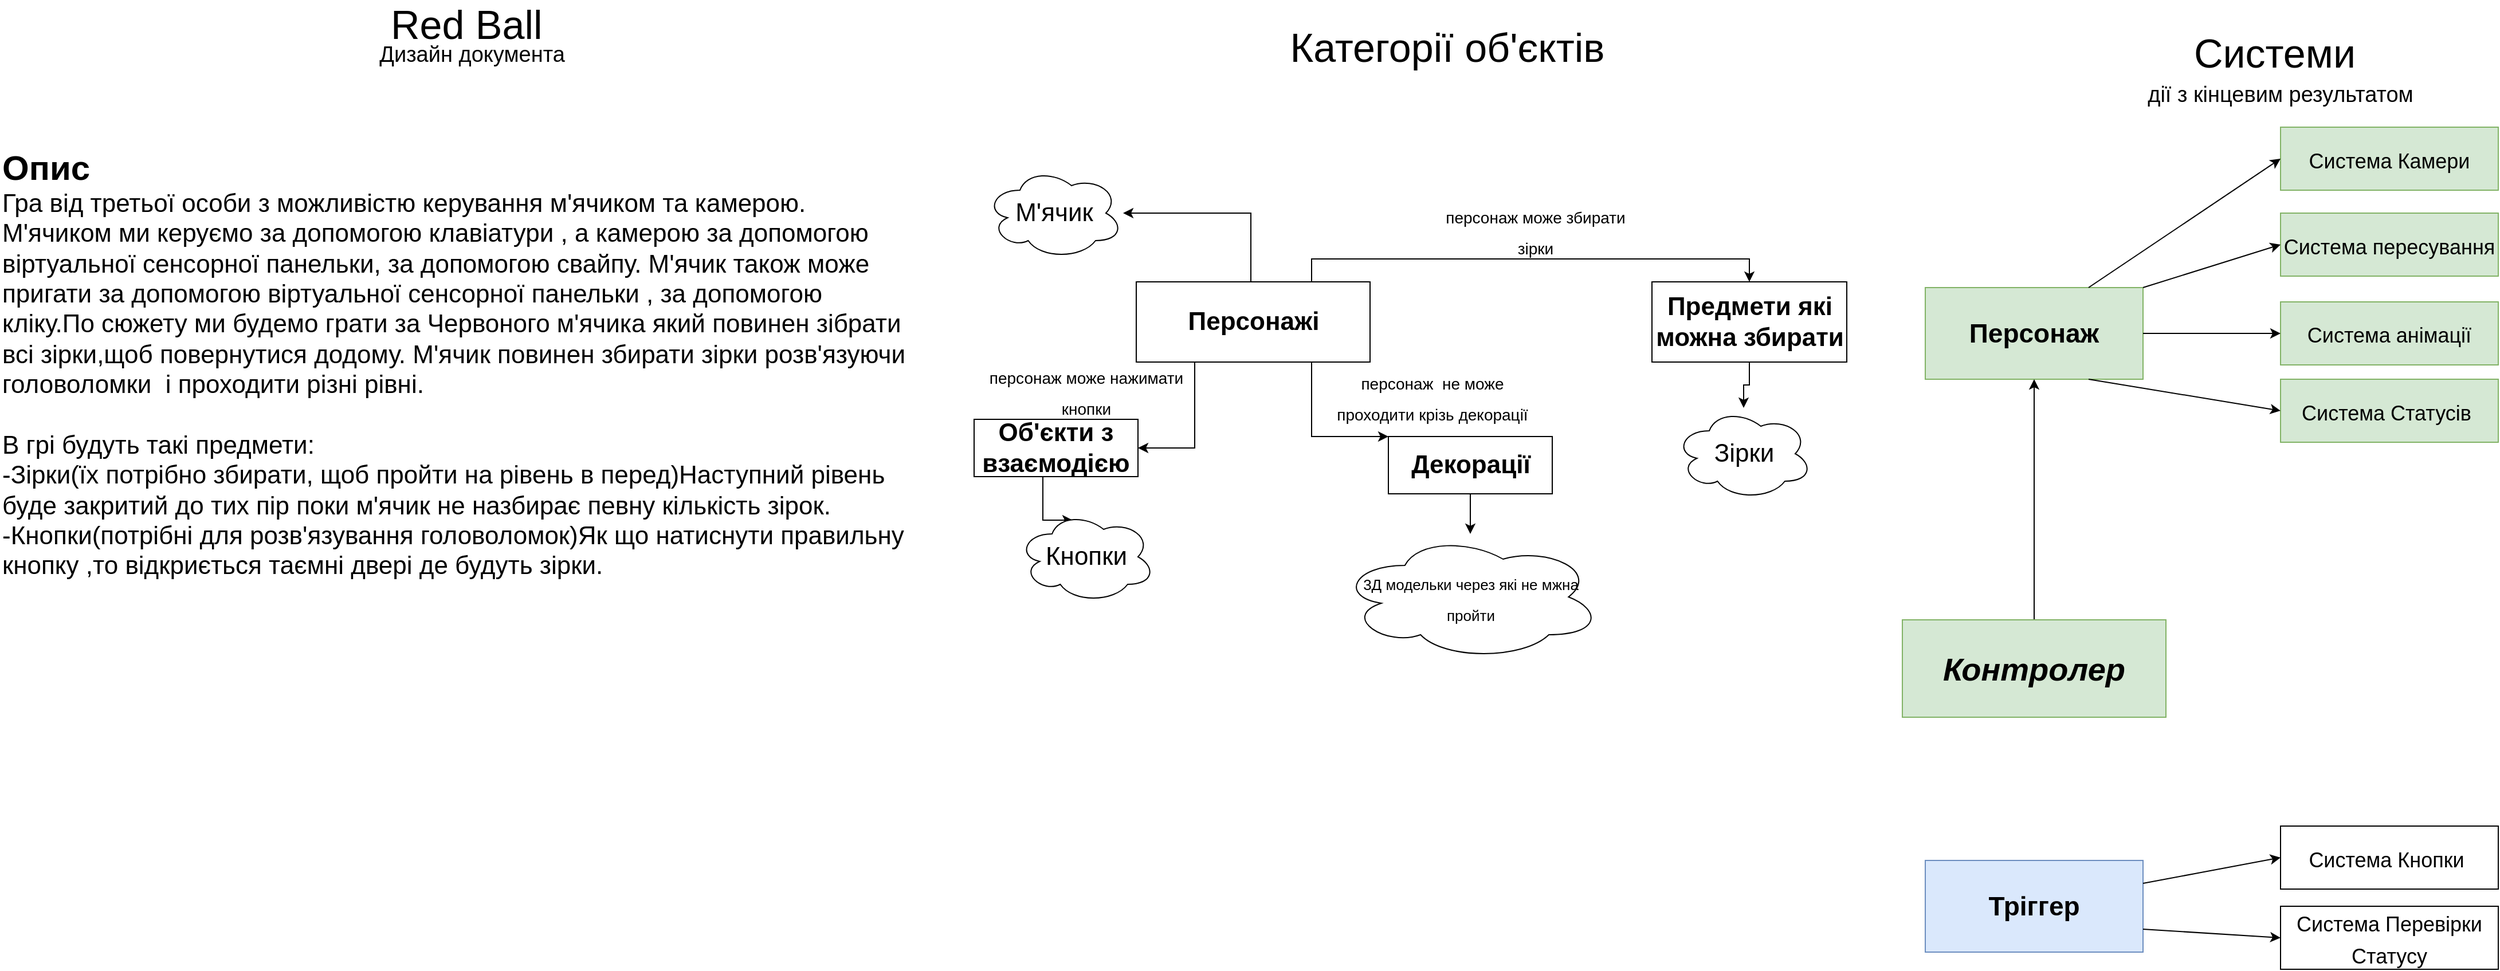 <mxfile version="20.5.2" type="device" pages="2"><diagram id="C02P19erSO1gnlR029BC" name="Основна концепція"><mxGraphModel dx="3460" dy="1930" grid="1" gridSize="10" guides="1" tooltips="1" connect="1" arrows="1" fold="1" page="1" pageScale="1" pageWidth="827" pageHeight="1169" math="0" shadow="0"><root><mxCell id="0"/><mxCell id="1" parent="0"/><mxCell id="EYmkROTfQuJ2CfwA3RSr-2" value="&lt;font style=&quot;font-size: 35px;&quot;&gt;Red Ball&amp;nbsp;&lt;/font&gt;" style="text;html=1;strokeColor=none;fillColor=none;align=center;verticalAlign=middle;whiteSpace=wrap;rounded=0;fontSize=24;" parent="1" vertex="1"><mxGeometry x="267" y="10" width="310" height="40" as="geometry"/></mxCell><mxCell id="EYmkROTfQuJ2CfwA3RSr-3" value="&lt;font style=&quot;font-size: 19px;&quot;&gt;Дизайн документа&lt;/font&gt;" style="text;html=1;strokeColor=none;fillColor=none;align=center;verticalAlign=middle;whiteSpace=wrap;rounded=0;fontSize=24;" parent="1" vertex="1"><mxGeometry x="292" y="40" width="260" height="30" as="geometry"/></mxCell><mxCell id="EYmkROTfQuJ2CfwA3RSr-4" value="&lt;div style=&quot;&quot;&gt;&lt;span style=&quot;background-color: initial;&quot;&gt;&lt;font size=&quot;1&quot; style=&quot;&quot;&gt;&lt;b style=&quot;font-size: 30px;&quot;&gt;Опис&lt;/b&gt;&lt;/font&gt;&lt;/span&gt;&lt;/div&gt;&lt;div style=&quot;font-size: 22px;&quot;&gt;&lt;font style=&quot;font-size: 22px;&quot;&gt;Гра від третьої особи з можливістю керування м'ячиком та камерою. М'ячиком ми керуємо за допомогою клавіатури , а камерою за допомогою віртуальної сенсорної панельки, за допомогою свайпу. М'ячик також може пригати за допомогою віртуальної сенсорної панельки , за допомогою кліку.По сюжету ми будемо грати за Червоного м'ячика який повинен зібрати всі зірки,щоб повернутися додому. М'ячик повинен збирати зірки розв'язуючи головоломки&amp;nbsp; і проходити різні рівні.&lt;/font&gt;&lt;/div&gt;&lt;div style=&quot;font-size: 22px;&quot;&gt;&lt;font style=&quot;font-size: 22px;&quot;&gt;&lt;br&gt;&lt;/font&gt;&lt;/div&gt;&lt;div style=&quot;font-size: 22px;&quot;&gt;&lt;font style=&quot;font-size: 22px;&quot;&gt;В грі будуть такі предмети:&lt;/font&gt;&lt;/div&gt;&lt;div style=&quot;font-size: 22px;&quot;&gt;&lt;font style=&quot;font-size: 22px;&quot;&gt;-Зірки(їх потрібно збирати, щоб пройти на рівень в перед)Наступний рівень буде закритий до тих пір поки м'ячик не назбирає певну кількість зірок.&lt;/font&gt;&lt;/div&gt;&lt;div style=&quot;font-size: 22px;&quot;&gt;&lt;font style=&quot;font-size: 22px;&quot;&gt;-Кнопки(потрібні для розв'язування головоломок)Як що натиснути правильну кнопку ,то відкриється таємні двері де будуть зірки.&lt;/font&gt;&lt;/div&gt;&lt;div style=&quot;font-size: 22px;&quot;&gt;&lt;span style=&quot;background-color: initial;&quot;&gt;&lt;font style=&quot;font-size: 22px;&quot;&gt;&lt;br&gt;&lt;/font&gt;&lt;/span&gt;&lt;/div&gt;" style="text;html=1;strokeColor=none;fillColor=none;align=left;verticalAlign=middle;whiteSpace=wrap;rounded=0;fontSize=16;" parent="1" vertex="1"><mxGeometry x="10" y="90" width="790" height="500" as="geometry"/></mxCell><mxCell id="N1cm_27mgXKcDEmt4ZFG-9" value="&lt;span style=&quot;font-size: 35px;&quot;&gt;Категорії об'єктів&lt;/span&gt;" style="text;html=1;strokeColor=none;fillColor=none;align=center;verticalAlign=middle;whiteSpace=wrap;rounded=0;fontSize=24;" parent="1" vertex="1"><mxGeometry x="1118" y="30" width="310" height="40" as="geometry"/></mxCell><mxCell id="N1cm_27mgXKcDEmt4ZFG-14" style="edgeStyle=orthogonalEdgeStyle;rounded=0;orthogonalLoop=1;jettySize=auto;html=1;exitX=0.25;exitY=1;exitDx=0;exitDy=0;entryX=1;entryY=0.5;entryDx=0;entryDy=0;fontSize=22;" parent="1" source="N1cm_27mgXKcDEmt4ZFG-10" target="N1cm_27mgXKcDEmt4ZFG-12" edge="1"><mxGeometry relative="1" as="geometry"><Array as="points"><mxPoint x="1052" y="400"/></Array><mxPoint x="1001.5" y="400" as="targetPoint"/></mxGeometry></mxCell><mxCell id="N1cm_27mgXKcDEmt4ZFG-15" style="edgeStyle=orthogonalEdgeStyle;rounded=0;orthogonalLoop=1;jettySize=auto;html=1;exitX=0.75;exitY=1;exitDx=0;exitDy=0;entryX=0;entryY=0;entryDx=0;entryDy=0;fontSize=22;" parent="1" source="N1cm_27mgXKcDEmt4ZFG-10" target="N1cm_27mgXKcDEmt4ZFG-13" edge="1"><mxGeometry relative="1" as="geometry"><Array as="points"><mxPoint x="1154.5" y="390"/><mxPoint x="1211.5" y="390"/></Array></mxGeometry></mxCell><mxCell id="GopTMApcHXeUh-DxVYqP-14" value="" style="edgeStyle=orthogonalEdgeStyle;rounded=0;orthogonalLoop=1;jettySize=auto;html=1;" edge="1" parent="1" source="N1cm_27mgXKcDEmt4ZFG-10" target="GopTMApcHXeUh-DxVYqP-13"><mxGeometry relative="1" as="geometry"><Array as="points"><mxPoint x="1101.5" y="195"/></Array></mxGeometry></mxCell><mxCell id="GopTMApcHXeUh-DxVYqP-17" style="edgeStyle=orthogonalEdgeStyle;rounded=0;orthogonalLoop=1;jettySize=auto;html=1;exitX=0.75;exitY=0;exitDx=0;exitDy=0;entryX=0.5;entryY=0;entryDx=0;entryDy=0;fontSize=13;" edge="1" parent="1" source="N1cm_27mgXKcDEmt4ZFG-10" target="N1cm_27mgXKcDEmt4ZFG-11"><mxGeometry relative="1" as="geometry"/></mxCell><mxCell id="N1cm_27mgXKcDEmt4ZFG-10" value="&lt;b&gt;Персонажі&lt;/b&gt;" style="rounded=0;whiteSpace=wrap;html=1;fontSize=22;" parent="1" vertex="1"><mxGeometry x="1001.5" y="255" width="204" height="70" as="geometry"/></mxCell><mxCell id="GopTMApcHXeUh-DxVYqP-5" style="edgeStyle=orthogonalEdgeStyle;rounded=0;orthogonalLoop=1;jettySize=auto;html=1;exitX=0.5;exitY=1;exitDx=0;exitDy=0;" edge="1" parent="1" source="N1cm_27mgXKcDEmt4ZFG-11" target="GopTMApcHXeUh-DxVYqP-4"><mxGeometry relative="1" as="geometry"/></mxCell><mxCell id="N1cm_27mgXKcDEmt4ZFG-11" value="&lt;b&gt;Предмети які можна збирати&lt;/b&gt;" style="rounded=0;whiteSpace=wrap;html=1;fontSize=22;" parent="1" vertex="1"><mxGeometry x="1451.5" y="255" width="170" height="70" as="geometry"/></mxCell><mxCell id="GopTMApcHXeUh-DxVYqP-9" style="edgeStyle=orthogonalEdgeStyle;rounded=0;orthogonalLoop=1;jettySize=auto;html=1;entryX=0.4;entryY=0.1;entryDx=0;entryDy=0;entryPerimeter=0;exitX=0.25;exitY=1;exitDx=0;exitDy=0;" edge="1" parent="1" source="N1cm_27mgXKcDEmt4ZFG-12" target="GopTMApcHXeUh-DxVYqP-8"><mxGeometry relative="1" as="geometry"><mxPoint x="929.955" y="425" as="sourcePoint"/><Array as="points"><mxPoint x="920" y="425"/><mxPoint x="920" y="463"/></Array></mxGeometry></mxCell><mxCell id="N1cm_27mgXKcDEmt4ZFG-12" value="&lt;b&gt;Об'єкти з взаємодією&lt;/b&gt;" style="rounded=0;whiteSpace=wrap;html=1;fontSize=22;" parent="1" vertex="1"><mxGeometry x="860" y="375" width="143" height="50" as="geometry"/></mxCell><mxCell id="GopTMApcHXeUh-DxVYqP-16" value="" style="edgeStyle=orthogonalEdgeStyle;rounded=0;orthogonalLoop=1;jettySize=auto;html=1;" edge="1" parent="1" source="N1cm_27mgXKcDEmt4ZFG-13" target="GopTMApcHXeUh-DxVYqP-15"><mxGeometry relative="1" as="geometry"/></mxCell><mxCell id="N1cm_27mgXKcDEmt4ZFG-13" value="&lt;b&gt;Декорації&lt;/b&gt;" style="rounded=0;whiteSpace=wrap;html=1;fontSize=22;" parent="1" vertex="1"><mxGeometry x="1221.5" y="390" width="143" height="50" as="geometry"/></mxCell><mxCell id="N1cm_27mgXKcDEmt4ZFG-16" value="&lt;font style=&quot;font-size: 14px;&quot;&gt;персонаж може збирати зірки&lt;/font&gt;" style="text;html=1;strokeColor=none;fillColor=none;align=center;verticalAlign=middle;whiteSpace=wrap;rounded=0;fontSize=22;" parent="1" vertex="1"><mxGeometry x="1261.5" y="195" width="176" height="30" as="geometry"/></mxCell><mxCell id="GopTMApcHXeUh-DxVYqP-1" value="&lt;font style=&quot;font-size: 14px;&quot;&gt;персонаж&amp;nbsp; не може проходити крізь декорації&lt;/font&gt;" style="text;html=1;strokeColor=none;fillColor=none;align=center;verticalAlign=middle;whiteSpace=wrap;rounded=0;fontSize=22;" vertex="1" parent="1"><mxGeometry x="1171.5" y="335" width="176" height="40" as="geometry"/></mxCell><mxCell id="GopTMApcHXeUh-DxVYqP-4" value="Зірки" style="ellipse;shape=cloud;whiteSpace=wrap;html=1;fontSize=22;rounded=0;" vertex="1" parent="1"><mxGeometry x="1471.5" y="365" width="120" height="80" as="geometry"/></mxCell><mxCell id="GopTMApcHXeUh-DxVYqP-8" value="Кнопки" style="ellipse;shape=cloud;whiteSpace=wrap;html=1;fontSize=22;rounded=0;" vertex="1" parent="1"><mxGeometry x="898" y="455" width="120" height="80" as="geometry"/></mxCell><mxCell id="GopTMApcHXeUh-DxVYqP-13" value="М'ячик" style="ellipse;shape=cloud;whiteSpace=wrap;html=1;fontSize=22;rounded=0;" vertex="1" parent="1"><mxGeometry x="870" y="155" width="120" height="80" as="geometry"/></mxCell><mxCell id="GopTMApcHXeUh-DxVYqP-15" value="&lt;font style=&quot;font-size: 13px;&quot;&gt;3Д модельки через які не мжна пройти&lt;/font&gt;" style="ellipse;shape=cloud;whiteSpace=wrap;html=1;fontSize=22;rounded=0;" vertex="1" parent="1"><mxGeometry x="1178.75" y="475" width="228.5" height="110" as="geometry"/></mxCell><mxCell id="GopTMApcHXeUh-DxVYqP-18" value="&lt;font style=&quot;font-size: 14px;&quot;&gt;персонаж може нажимати кнопки&lt;/font&gt;" style="text;html=1;strokeColor=none;fillColor=none;align=center;verticalAlign=middle;whiteSpace=wrap;rounded=0;fontSize=22;" vertex="1" parent="1"><mxGeometry x="870" y="335" width="176" height="30" as="geometry"/></mxCell><mxCell id="GopTMApcHXeUh-DxVYqP-19" value="&lt;span style=&quot;font-size: 35px;&quot;&gt;Системи&lt;/span&gt;" style="text;html=1;strokeColor=none;fillColor=none;align=center;verticalAlign=middle;whiteSpace=wrap;rounded=0;fontSize=24;" vertex="1" parent="1"><mxGeometry x="1840" y="35" width="310" height="40" as="geometry"/></mxCell><mxCell id="GopTMApcHXeUh-DxVYqP-22" value="&lt;span style=&quot;font-size: 19px;&quot;&gt;дії з кінцевим результатом&lt;br&gt;&lt;/span&gt;" style="text;html=1;strokeColor=none;fillColor=none;align=center;verticalAlign=middle;whiteSpace=wrap;rounded=0;fontSize=24;" vertex="1" parent="1"><mxGeometry x="1870" y="75" width="260" height="30" as="geometry"/></mxCell><mxCell id="GopTMApcHXeUh-DxVYqP-24" value="&lt;font style=&quot;font-size: 23px;&quot;&gt;&lt;b&gt;Персонаж&lt;/b&gt;&lt;/font&gt;" style="rounded=0;whiteSpace=wrap;html=1;fontSize=13;fillColor=#d5e8d4;strokeColor=#82b366;" vertex="1" parent="1"><mxGeometry x="1690" y="260" width="190" height="80" as="geometry"/></mxCell><mxCell id="GopTMApcHXeUh-DxVYqP-25" value="&lt;font style=&quot;font-size: 18px;&quot;&gt;Система пересування&lt;/font&gt;" style="rounded=0;whiteSpace=wrap;html=1;fontSize=23;fillColor=#d5e8d4;strokeColor=#82b366;" vertex="1" parent="1"><mxGeometry x="2000" y="195" width="190" height="55" as="geometry"/></mxCell><mxCell id="GopTMApcHXeUh-DxVYqP-27" value="&lt;font style=&quot;font-size: 18px;&quot;&gt;Система анімації&lt;/font&gt;" style="rounded=0;whiteSpace=wrap;html=1;fontSize=23;fillColor=#d5e8d4;strokeColor=#82b366;" vertex="1" parent="1"><mxGeometry x="2000" y="272.5" width="190" height="55" as="geometry"/></mxCell><mxCell id="GopTMApcHXeUh-DxVYqP-29" value="" style="endArrow=classic;html=1;rounded=0;fontSize=18;exitX=1;exitY=0;exitDx=0;exitDy=0;entryX=0;entryY=0.5;entryDx=0;entryDy=0;" edge="1" parent="1" source="GopTMApcHXeUh-DxVYqP-24" target="GopTMApcHXeUh-DxVYqP-25"><mxGeometry width="50" height="50" relative="1" as="geometry"><mxPoint x="1870" y="250" as="sourcePoint"/><mxPoint x="1920" y="200" as="targetPoint"/></mxGeometry></mxCell><mxCell id="GopTMApcHXeUh-DxVYqP-30" value="" style="endArrow=classic;html=1;rounded=0;fontSize=18;exitX=1;exitY=0.5;exitDx=0;exitDy=0;entryX=0;entryY=0.5;entryDx=0;entryDy=0;" edge="1" parent="1" source="GopTMApcHXeUh-DxVYqP-24" target="GopTMApcHXeUh-DxVYqP-27"><mxGeometry width="50" height="50" relative="1" as="geometry"><mxPoint x="1930" y="450" as="sourcePoint"/><mxPoint x="1980" y="400" as="targetPoint"/></mxGeometry></mxCell><mxCell id="GopTMApcHXeUh-DxVYqP-33" style="edgeStyle=orthogonalEdgeStyle;rounded=0;orthogonalLoop=1;jettySize=auto;html=1;entryX=0.5;entryY=1;entryDx=0;entryDy=0;fontSize=28;" edge="1" parent="1" source="GopTMApcHXeUh-DxVYqP-32" target="GopTMApcHXeUh-DxVYqP-24"><mxGeometry relative="1" as="geometry"/></mxCell><mxCell id="GopTMApcHXeUh-DxVYqP-32" value="&lt;font style=&quot;font-size: 28px;&quot;&gt;&lt;b&gt;&lt;i&gt;Контролер&lt;/i&gt;&lt;/b&gt;&lt;/font&gt;" style="rounded=0;whiteSpace=wrap;html=1;fontSize=18;fillColor=#d5e8d4;strokeColor=#82b366;" vertex="1" parent="1"><mxGeometry x="1670" y="550" width="230" height="85" as="geometry"/></mxCell><mxCell id="GopTMApcHXeUh-DxVYqP-34" value="&lt;span style=&quot;font-size: 23px;&quot;&gt;&lt;b&gt;Тріггер&lt;/b&gt;&lt;/span&gt;" style="rounded=0;whiteSpace=wrap;html=1;fontSize=13;fillColor=#dae8fc;strokeColor=#6c8ebf;" vertex="1" parent="1"><mxGeometry x="1690" y="760" width="190" height="80" as="geometry"/></mxCell><mxCell id="GopTMApcHXeUh-DxVYqP-36" value="&lt;font style=&quot;font-size: 18px;&quot;&gt;Система Кнопки&amp;nbsp;&lt;/font&gt;" style="rounded=0;whiteSpace=wrap;html=1;fontSize=23;" vertex="1" parent="1"><mxGeometry x="2000" y="730" width="190" height="55" as="geometry"/></mxCell><mxCell id="GopTMApcHXeUh-DxVYqP-37" value="&lt;font style=&quot;font-size: 18px;&quot;&gt;Система Перевірки Статусу&lt;/font&gt;" style="rounded=0;whiteSpace=wrap;html=1;fontSize=23;" vertex="1" parent="1"><mxGeometry x="2000" y="800" width="190" height="55" as="geometry"/></mxCell><mxCell id="GopTMApcHXeUh-DxVYqP-38" value="" style="endArrow=classic;html=1;rounded=0;fontSize=28;exitX=1;exitY=0.25;exitDx=0;exitDy=0;entryX=0;entryY=0.5;entryDx=0;entryDy=0;" edge="1" parent="1" source="GopTMApcHXeUh-DxVYqP-34" target="GopTMApcHXeUh-DxVYqP-36"><mxGeometry width="50" height="50" relative="1" as="geometry"><mxPoint x="1880" y="800" as="sourcePoint"/><mxPoint x="1930" y="750" as="targetPoint"/></mxGeometry></mxCell><mxCell id="GopTMApcHXeUh-DxVYqP-39" value="" style="endArrow=classic;html=1;rounded=0;fontSize=28;exitX=1;exitY=0.75;exitDx=0;exitDy=0;entryX=0;entryY=0.5;entryDx=0;entryDy=0;" edge="1" parent="1" source="GopTMApcHXeUh-DxVYqP-34" target="GopTMApcHXeUh-DxVYqP-37"><mxGeometry width="50" height="50" relative="1" as="geometry"><mxPoint x="1920" y="850" as="sourcePoint"/><mxPoint x="1970" y="800" as="targetPoint"/></mxGeometry></mxCell><mxCell id="z3_JMsI8yOMLhAFZiFIl-1" value="&lt;font style=&quot;font-size: 18px;&quot;&gt;Система Статусів&amp;nbsp;&lt;/font&gt;" style="rounded=0;whiteSpace=wrap;html=1;fontSize=23;fillColor=#d5e8d4;strokeColor=#82b366;" vertex="1" parent="1"><mxGeometry x="2000" y="340" width="190" height="55" as="geometry"/></mxCell><mxCell id="z3_JMsI8yOMLhAFZiFIl-2" value="" style="endArrow=classic;html=1;rounded=0;fontSize=36;exitX=0.75;exitY=1;exitDx=0;exitDy=0;entryX=0;entryY=0.5;entryDx=0;entryDy=0;" edge="1" parent="1" source="GopTMApcHXeUh-DxVYqP-24" target="z3_JMsI8yOMLhAFZiFIl-1"><mxGeometry width="50" height="50" relative="1" as="geometry"><mxPoint x="2020" y="570" as="sourcePoint"/><mxPoint x="2070" y="520" as="targetPoint"/></mxGeometry></mxCell><mxCell id="_zO0uIEebdOycJe38urk-1" value="&lt;font style=&quot;font-size: 18px;&quot;&gt;Система Камери&lt;/font&gt;" style="rounded=0;whiteSpace=wrap;html=1;fontSize=23;fillColor=#d5e8d4;strokeColor=#82b366;" vertex="1" parent="1"><mxGeometry x="2000" y="120" width="190" height="55" as="geometry"/></mxCell><mxCell id="_zO0uIEebdOycJe38urk-4" value="" style="endArrow=classic;html=1;rounded=0;fontSize=15;exitX=0.75;exitY=0;exitDx=0;exitDy=0;entryX=0;entryY=0.5;entryDx=0;entryDy=0;" edge="1" parent="1" source="GopTMApcHXeUh-DxVYqP-24" target="_zO0uIEebdOycJe38urk-1"><mxGeometry width="50" height="50" relative="1" as="geometry"><mxPoint x="1850" y="230" as="sourcePoint"/><mxPoint x="1900" y="180" as="targetPoint"/></mxGeometry></mxCell></root></mxGraphModel></diagram><diagram id="kgbcW9HDI_adaaea_-uB" name="Опис систем"><mxGraphModel dx="3793" dy="1654" grid="1" gridSize="10" guides="1" tooltips="1" connect="1" arrows="1" fold="1" page="1" pageScale="1" pageWidth="827" pageHeight="1169" math="0" shadow="0"><root><mxCell id="0"/><mxCell id="1" parent="0"/><mxCell id="BWcj1E5G4le2rQUi3OQ1-1" value="&lt;span style=&quot;font-size: 36px;&quot;&gt;Персонаж&lt;/span&gt;" style="text;html=1;strokeColor=none;fillColor=none;align=center;verticalAlign=middle;whiteSpace=wrap;rounded=0;fontSize=28;" vertex="1" parent="1"><mxGeometry x="304" y="10" width="220" height="30" as="geometry"/></mxCell><mxCell id="OaHN7aZxwPgVXaPAkBFs-1" value="&lt;font style=&quot;font-size: 25px;&quot;&gt;Посилання:&lt;/font&gt;" style="text;html=1;strokeColor=none;fillColor=none;align=center;verticalAlign=middle;whiteSpace=wrap;rounded=0;fontSize=36;" vertex="1" parent="1"><mxGeometry y="90" width="160" height="30" as="geometry"/></mxCell><mxCell id="OaHN7aZxwPgVXaPAkBFs-3" value="&lt;span style=&quot;font-size: 17px;&quot;&gt;Система персонаж&lt;/span&gt;" style="text;html=1;strokeColor=none;fillColor=none;align=center;verticalAlign=middle;whiteSpace=wrap;rounded=0;fontSize=24;" vertex="1" parent="1"><mxGeometry x="-810" y="120" width="190" height="40" as="geometry"/></mxCell><mxCell id="OaHN7aZxwPgVXaPAkBFs-4" value="&lt;span style=&quot;font-size: 17px;&quot;&gt;Система анімації&lt;/span&gt;" style="text;html=1;strokeColor=none;fillColor=none;align=center;verticalAlign=middle;whiteSpace=wrap;rounded=0;fontSize=24;" vertex="1" parent="1"><mxGeometry x="10" y="170" width="190" height="40" as="geometry"/></mxCell><mxCell id="OaHN7aZxwPgVXaPAkBFs-5" value="&lt;span style=&quot;font-size: 17px;&quot;&gt;Система івентів&lt;/span&gt;" style="text;html=1;strokeColor=none;fillColor=none;align=center;verticalAlign=middle;whiteSpace=wrap;rounded=0;fontSize=24;" vertex="1" parent="1"><mxGeometry x="20" y="200" width="160" height="40" as="geometry"/></mxCell><mxCell id="OaHN7aZxwPgVXaPAkBFs-6" value="&lt;span style=&quot;font-size: 17px;&quot;&gt;Система перевірки землі&lt;/span&gt;" style="text;html=1;strokeColor=none;fillColor=none;align=center;verticalAlign=middle;whiteSpace=wrap;rounded=0;fontSize=24;" vertex="1" parent="1"><mxGeometry x="20" y="240" width="230" height="40" as="geometry"/></mxCell><mxCell id="OaHN7aZxwPgVXaPAkBFs-7" value="&lt;span style=&quot;font-size: 36px;&quot;&gt;Функціонал&lt;/span&gt;" style="text;html=1;strokeColor=none;fillColor=none;align=center;verticalAlign=middle;whiteSpace=wrap;rounded=0;fontSize=28;" vertex="1" parent="1"><mxGeometry x="290" y="380" width="220" height="30" as="geometry"/></mxCell><mxCell id="OaHN7aZxwPgVXaPAkBFs-9" value="&lt;font style=&quot;font-size: 23px;&quot;&gt;Слугує мостом між контролером і системами&lt;/font&gt;" style="text;html=1;strokeColor=none;fillColor=none;align=center;verticalAlign=middle;whiteSpace=wrap;rounded=0;fontSize=17;" vertex="1" parent="1"><mxGeometry x="144" y="470" width="540" height="40" as="geometry"/></mxCell><mxCell id="OaHN7aZxwPgVXaPAkBFs-10" value="&lt;span style=&quot;font-size: 36px;&quot;&gt;Персонаж&lt;/span&gt;" style="text;html=1;strokeColor=none;fillColor=none;align=center;verticalAlign=middle;whiteSpace=wrap;rounded=0;fontSize=28;" vertex="1" parent="1"><mxGeometry x="-523" y="10" width="220" height="30" as="geometry"/></mxCell><mxCell id="OaHN7aZxwPgVXaPAkBFs-11" value="&lt;span style=&quot;font-size: 14px;&quot;&gt;Персонажем керує&amp;nbsp; гравець&lt;/span&gt;" style="text;html=1;strokeColor=none;fillColor=none;align=center;verticalAlign=middle;whiteSpace=wrap;rounded=0;fontSize=23;" vertex="1" parent="1"><mxGeometry x="-570" y="290" width="290" height="20" as="geometry"/></mxCell><mxCell id="OaHN7aZxwPgVXaPAkBFs-12" value="&lt;font style=&quot;font-size: 25px;&quot;&gt;Посилання:&lt;/font&gt;" style="text;html=1;strokeColor=none;fillColor=none;align=center;verticalAlign=middle;whiteSpace=wrap;rounded=0;fontSize=36;" vertex="1" parent="1"><mxGeometry x="-820" y="80" width="160" height="30" as="geometry"/></mxCell><mxCell id="OaHN7aZxwPgVXaPAkBFs-14" value="&lt;span style=&quot;font-size: 36px;&quot;&gt;Player Контролер&lt;/span&gt;" style="text;html=1;strokeColor=none;fillColor=none;align=center;verticalAlign=middle;whiteSpace=wrap;rounded=0;fontSize=28;" vertex="1" parent="1"><mxGeometry x="-570" y="240" width="330" height="35" as="geometry"/></mxCell><mxCell id="OaHN7aZxwPgVXaPAkBFs-15" value="&lt;span style=&quot;font-size: 17px;&quot;&gt;Система зчитування сигналів з ігрових пристроїв&lt;/span&gt;" style="text;html=1;strokeColor=none;fillColor=none;align=center;verticalAlign=middle;whiteSpace=wrap;rounded=0;fontSize=24;" vertex="1" parent="1"><mxGeometry x="-827" y="360" width="317" height="40" as="geometry"/></mxCell><mxCell id="OaHN7aZxwPgVXaPAkBFs-16" value="&lt;font style=&quot;font-size: 25px;&quot;&gt;Посилання:&lt;/font&gt;" style="text;html=1;strokeColor=none;fillColor=none;align=center;verticalAlign=middle;whiteSpace=wrap;rounded=0;fontSize=36;" vertex="1" parent="1"><mxGeometry x="-827" y="330" width="160" height="30" as="geometry"/></mxCell><mxCell id="OaHN7aZxwPgVXaPAkBFs-17" value="&lt;span style=&quot;font-size: 36px;&quot;&gt;Функціонал&lt;/span&gt;" style="text;html=1;strokeColor=none;fillColor=none;align=center;verticalAlign=middle;whiteSpace=wrap;rounded=0;fontSize=28;" vertex="1" parent="1"><mxGeometry x="-570" y="460" width="220" height="30" as="geometry"/></mxCell><mxCell id="OaHN7aZxwPgVXaPAkBFs-20" style="edgeStyle=orthogonalEdgeStyle;rounded=0;orthogonalLoop=1;jettySize=auto;html=1;entryX=0.5;entryY=0;entryDx=0;entryDy=0;fontSize=15;" edge="1" parent="1" source="OaHN7aZxwPgVXaPAkBFs-18" target="OaHN7aZxwPgVXaPAkBFs-19"><mxGeometry relative="1" as="geometry"/></mxCell><mxCell id="OaHN7aZxwPgVXaPAkBFs-18" value="&lt;font style=&quot;font-size: 21px;&quot;&gt;Функція(Апдейт)&lt;/font&gt;" style="rounded=0;whiteSpace=wrap;html=1;fontSize=14;" vertex="1" parent="1"><mxGeometry x="-538.5" y="550" width="177" height="70" as="geometry"/></mxCell><mxCell id="OaHN7aZxwPgVXaPAkBFs-26" style="edgeStyle=orthogonalEdgeStyle;rounded=0;orthogonalLoop=1;jettySize=auto;html=1;exitX=0.5;exitY=1;exitDx=0;exitDy=0;entryX=0.5;entryY=0;entryDx=0;entryDy=0;fontSize=15;" edge="1" parent="1" source="OaHN7aZxwPgVXaPAkBFs-19" target="OaHN7aZxwPgVXaPAkBFs-21"><mxGeometry relative="1" as="geometry"/></mxCell><mxCell id="OaHN7aZxwPgVXaPAkBFs-19" value="&lt;font style=&quot;font-size: 15px;&quot;&gt;0.Зчитування сигналів з ігрових пристроїв&lt;/font&gt;" style="rounded=1;whiteSpace=wrap;html=1;fontSize=21;" vertex="1" parent="1"><mxGeometry x="-550" y="660" width="200" height="60" as="geometry"/></mxCell><mxCell id="OaHN7aZxwPgVXaPAkBFs-27" style="edgeStyle=orthogonalEdgeStyle;rounded=0;orthogonalLoop=1;jettySize=auto;html=1;exitX=0.5;exitY=1;exitDx=0;exitDy=0;entryX=0.5;entryY=0;entryDx=0;entryDy=0;fontSize=15;" edge="1" parent="1" source="OaHN7aZxwPgVXaPAkBFs-21" target="OaHN7aZxwPgVXaPAkBFs-22"><mxGeometry relative="1" as="geometry"/></mxCell><mxCell id="OaHN7aZxwPgVXaPAkBFs-21" value="&lt;span style=&quot;font-size: 15px;&quot;&gt;1.Передаємо сигнал на персонажа&lt;/span&gt;" style="rounded=1;whiteSpace=wrap;html=1;fontSize=21;" vertex="1" parent="1"><mxGeometry x="-550" y="750" width="200" height="60" as="geometry"/></mxCell><mxCell id="OaHN7aZxwPgVXaPAkBFs-28" style="edgeStyle=orthogonalEdgeStyle;rounded=0;orthogonalLoop=1;jettySize=auto;html=1;exitX=0.5;exitY=1;exitDx=0;exitDy=0;entryX=0.5;entryY=0;entryDx=0;entryDy=0;fontSize=15;" edge="1" parent="1" source="OaHN7aZxwPgVXaPAkBFs-22" target="OaHN7aZxwPgVXaPAkBFs-23"><mxGeometry relative="1" as="geometry"/></mxCell><mxCell id="OaHN7aZxwPgVXaPAkBFs-22" value="&lt;span style=&quot;font-size: 15px;&quot;&gt;2.Персонаж передаю сигнал на систему руху&lt;/span&gt;" style="rounded=1;whiteSpace=wrap;html=1;fontSize=21;" vertex="1" parent="1"><mxGeometry x="-550" y="830" width="200" height="60" as="geometry"/></mxCell><mxCell id="IYJbQuwxFZgawf5fwf41-5" style="edgeStyle=orthogonalEdgeStyle;rounded=0;orthogonalLoop=1;jettySize=auto;html=1;exitX=0.5;exitY=1;exitDx=0;exitDy=0;fontSize=15;" edge="1" parent="1" source="OaHN7aZxwPgVXaPAkBFs-23" target="IYJbQuwxFZgawf5fwf41-4"><mxGeometry relative="1" as="geometry"/></mxCell><mxCell id="OaHN7aZxwPgVXaPAkBFs-23" value="&lt;span style=&quot;font-size: 15px;&quot;&gt;3.Персонаж рухається&lt;/span&gt;" style="rounded=1;whiteSpace=wrap;html=1;fontSize=21;" vertex="1" parent="1"><mxGeometry x="-550" y="920" width="200" height="60" as="geometry"/></mxCell><mxCell id="OaHN7aZxwPgVXaPAkBFs-29" value="&lt;span style=&quot;font-size: 36px;&quot;&gt;Пересування&lt;/span&gt;" style="text;html=1;strokeColor=none;fillColor=none;align=center;verticalAlign=middle;whiteSpace=wrap;rounded=0;fontSize=28;" vertex="1" parent="1"><mxGeometry x="1130.5" y="10" width="220" height="30" as="geometry"/></mxCell><mxCell id="OaHN7aZxwPgVXaPAkBFs-30" value="&lt;span style=&quot;font-size: 17px;&quot;&gt;Швидкість пересування&lt;/span&gt;" style="text;html=1;strokeColor=none;fillColor=none;align=center;verticalAlign=middle;whiteSpace=wrap;rounded=0;fontSize=24;" vertex="1" parent="1"><mxGeometry x="840" y="125" width="190" height="40" as="geometry"/></mxCell><mxCell id="OaHN7aZxwPgVXaPAkBFs-31" value="&lt;font style=&quot;font-size: 25px;&quot;&gt;Посилання:&lt;/font&gt;" style="text;html=1;strokeColor=none;fillColor=none;align=center;verticalAlign=middle;whiteSpace=wrap;rounded=0;fontSize=36;" vertex="1" parent="1"><mxGeometry x="840" y="75" width="160" height="30" as="geometry"/></mxCell><mxCell id="OaHN7aZxwPgVXaPAkBFs-32" value="&lt;span style=&quot;font-size: 17px;&quot;&gt;Сила стрибку&lt;/span&gt;" style="text;html=1;strokeColor=none;fillColor=none;align=center;verticalAlign=middle;whiteSpace=wrap;rounded=0;fontSize=24;" vertex="1" parent="1"><mxGeometry x="840" y="165" width="120" height="40" as="geometry"/></mxCell><mxCell id="IYJbQuwxFZgawf5fwf41-1" value="&lt;span style=&quot;font-size: 17px;&quot;&gt;Система пересування&lt;/span&gt;" style="text;html=1;strokeColor=none;fillColor=none;align=center;verticalAlign=middle;whiteSpace=wrap;rounded=0;fontSize=24;" vertex="1" parent="1"><mxGeometry x="30" y="130" width="190" height="40" as="geometry"/></mxCell><mxCell id="IYJbQuwxFZgawf5fwf41-2" value="&lt;span style=&quot;font-size: 17px;&quot;&gt;Система камери&lt;/span&gt;" style="text;html=1;strokeColor=none;fillColor=none;align=center;verticalAlign=middle;whiteSpace=wrap;rounded=0;fontSize=24;" vertex="1" parent="1"><mxGeometry x="5" y="275" width="190" height="40" as="geometry"/></mxCell><mxCell id="IYJbQuwxFZgawf5fwf41-4" value="&lt;span style=&quot;font-size: 15px;&quot;&gt;4.Камера пересувається&lt;/span&gt;" style="rounded=1;whiteSpace=wrap;html=1;fontSize=21;" vertex="1" parent="1"><mxGeometry x="-550" y="1010" width="200" height="60" as="geometry"/></mxCell><mxCell id="IYJbQuwxFZgawf5fwf41-9" style="edgeStyle=orthogonalEdgeStyle;rounded=0;orthogonalLoop=1;jettySize=auto;html=1;exitX=0.5;exitY=1;exitDx=0;exitDy=0;entryX=0.5;entryY=0;entryDx=0;entryDy=0;fontSize=15;" edge="1" parent="1" source="IYJbQuwxFZgawf5fwf41-6" target="IYJbQuwxFZgawf5fwf41-8"><mxGeometry relative="1" as="geometry"/></mxCell><mxCell id="IYJbQuwxFZgawf5fwf41-6" value="Система пересування" style="rounded=0;whiteSpace=wrap;html=1;fontSize=15;" vertex="1" parent="1"><mxGeometry x="1131" y="510" width="180" height="60" as="geometry"/></mxCell><mxCell id="IYJbQuwxFZgawf5fwf41-7" value="&lt;span style=&quot;font-size: 36px;&quot;&gt;Функціонал&lt;/span&gt;" style="text;html=1;strokeColor=none;fillColor=none;align=center;verticalAlign=middle;whiteSpace=wrap;rounded=0;fontSize=28;" vertex="1" parent="1"><mxGeometry x="1120" y="440" width="220" height="30" as="geometry"/></mxCell><mxCell id="IYJbQuwxFZgawf5fwf41-11" style="edgeStyle=orthogonalEdgeStyle;rounded=0;orthogonalLoop=1;jettySize=auto;html=1;exitX=0.5;exitY=1;exitDx=0;exitDy=0;entryX=0.5;entryY=0;entryDx=0;entryDy=0;fontSize=15;" edge="1" parent="1" source="IYJbQuwxFZgawf5fwf41-8" target="IYJbQuwxFZgawf5fwf41-10"><mxGeometry relative="1" as="geometry"/></mxCell><mxCell id="IYJbQuwxFZgawf5fwf41-8" value="0.Передає на контролер данні з пристроїв" style="rounded=1;whiteSpace=wrap;html=1;fontSize=15;" vertex="1" parent="1"><mxGeometry x="1141" y="600" width="160" height="60" as="geometry"/></mxCell><mxCell id="IYJbQuwxFZgawf5fwf41-13" style="edgeStyle=orthogonalEdgeStyle;rounded=0;orthogonalLoop=1;jettySize=auto;html=1;exitX=0.5;exitY=1;exitDx=0;exitDy=0;entryX=0.5;entryY=0;entryDx=0;entryDy=0;fontSize=15;" edge="1" parent="1" source="IYJbQuwxFZgawf5fwf41-10" target="IYJbQuwxFZgawf5fwf41-12"><mxGeometry relative="1" as="geometry"/></mxCell><mxCell id="IYJbQuwxFZgawf5fwf41-10" value="1.Контролер зчитує і переносить данні" style="rounded=1;whiteSpace=wrap;html=1;fontSize=15;" vertex="1" parent="1"><mxGeometry x="1141" y="680" width="160" height="60" as="geometry"/></mxCell><mxCell id="IYJbQuwxFZgawf5fwf41-12" value="2.Персонаж пересувається по заданим параметрам&lt;br&gt;(з певною швидкістю,в певному напрямку,з певною силою)" style="rounded=1;whiteSpace=wrap;html=1;fontSize=15;" vertex="1" parent="1"><mxGeometry x="1141" y="760" width="169" height="140" as="geometry"/></mxCell><mxCell id="MuBEKUN0I0bdxFBa57dx-1" value="&lt;span style=&quot;font-size: 36px;&quot;&gt;Система Тріггера&lt;/span&gt;" style="text;html=1;strokeColor=none;fillColor=none;align=center;verticalAlign=middle;whiteSpace=wrap;rounded=0;fontSize=28;" vertex="1" parent="1"><mxGeometry x="1903" y="20" width="330" height="30" as="geometry"/></mxCell><mxCell id="MuBEKUN0I0bdxFBa57dx-2" value="&lt;span style=&quot;font-size: 17px;&quot;&gt;Система кнопки&lt;/span&gt;" style="text;html=1;strokeColor=none;fillColor=none;align=center;verticalAlign=middle;whiteSpace=wrap;rounded=0;fontSize=24;" vertex="1" parent="1"><mxGeometry x="1670" y="165" width="220" height="40" as="geometry"/></mxCell><mxCell id="MuBEKUN0I0bdxFBa57dx-3" value="&lt;font style=&quot;font-size: 25px;&quot;&gt;Посилання:&lt;/font&gt;" style="text;html=1;strokeColor=none;fillColor=none;align=center;verticalAlign=middle;whiteSpace=wrap;rounded=0;fontSize=36;" vertex="1" parent="1"><mxGeometry x="1670" y="75" width="160" height="30" as="geometry"/></mxCell><mxCell id="mJe2yutsuUoZSW7CuzAJ-1" value="&lt;span style=&quot;font-size: 17px;&quot;&gt;Система перевірки землі&lt;/span&gt;" style="text;html=1;strokeColor=none;fillColor=none;align=center;verticalAlign=middle;whiteSpace=wrap;rounded=0;fontSize=24;" vertex="1" parent="1"><mxGeometry x="1670" y="120" width="220" height="40" as="geometry"/></mxCell><mxCell id="mJe2yutsuUoZSW7CuzAJ-2" value="&lt;span style=&quot;font-size: 36px;&quot;&gt;Функціонал&lt;/span&gt;" style="text;html=1;strokeColor=none;fillColor=none;align=center;verticalAlign=middle;whiteSpace=wrap;rounded=0;fontSize=28;" vertex="1" parent="1"><mxGeometry x="1958" y="450" width="220" height="30" as="geometry"/></mxCell><mxCell id="mJe2yutsuUoZSW7CuzAJ-3" value="Система тріггер" style="rounded=0;whiteSpace=wrap;html=1;fontSize=15;" vertex="1" parent="1"><mxGeometry x="1978" y="510" width="180" height="60" as="geometry"/></mxCell><mxCell id="mJe2yutsuUoZSW7CuzAJ-6" style="edgeStyle=orthogonalEdgeStyle;rounded=0;orthogonalLoop=1;jettySize=auto;html=1;exitX=0;exitY=0.5;exitDx=0;exitDy=0;entryX=0.5;entryY=0;entryDx=0;entryDy=0;fontSize=15;" edge="1" parent="1" source="mJe2yutsuUoZSW7CuzAJ-4" target="mJe2yutsuUoZSW7CuzAJ-5"><mxGeometry relative="1" as="geometry"/></mxCell><mxCell id="mJe2yutsuUoZSW7CuzAJ-8" style="edgeStyle=orthogonalEdgeStyle;rounded=0;orthogonalLoop=1;jettySize=auto;html=1;exitX=1;exitY=0.5;exitDx=0;exitDy=0;entryX=0.5;entryY=0;entryDx=0;entryDy=0;fontSize=15;" edge="1" parent="1" source="mJe2yutsuUoZSW7CuzAJ-4" target="mJe2yutsuUoZSW7CuzAJ-7"><mxGeometry relative="1" as="geometry"/></mxCell><mxCell id="mJe2yutsuUoZSW7CuzAJ-4" value="0.Перевіряє чи є придмет&amp;nbsp; тріггером, перевіряє наявність землі" style="rounded=1;whiteSpace=wrap;html=1;fontSize=15;" vertex="1" parent="1"><mxGeometry x="1988" y="590" width="172" height="80" as="geometry"/></mxCell><mxCell id="mJe2yutsuUoZSW7CuzAJ-10" style="edgeStyle=orthogonalEdgeStyle;rounded=0;orthogonalLoop=1;jettySize=auto;html=1;exitX=0.5;exitY=1;exitDx=0;exitDy=0;entryX=0.5;entryY=0;entryDx=0;entryDy=0;fontSize=15;" edge="1" parent="1" source="mJe2yutsuUoZSW7CuzAJ-5" target="mJe2yutsuUoZSW7CuzAJ-9"><mxGeometry relative="1" as="geometry"/></mxCell><mxCell id="mJe2yutsuUoZSW7CuzAJ-5" value="1.Якщо перевірка пройшла успішно" style="rounded=1;whiteSpace=wrap;html=1;fontSize=15;" vertex="1" parent="1"><mxGeometry x="1786" y="670" width="172" height="80" as="geometry"/></mxCell><mxCell id="mJe2yutsuUoZSW7CuzAJ-11" style="edgeStyle=orthogonalEdgeStyle;rounded=0;orthogonalLoop=1;jettySize=auto;html=1;entryX=0.75;entryY=1;entryDx=0;entryDy=0;fontSize=15;" edge="1" parent="1" source="mJe2yutsuUoZSW7CuzAJ-7" target="mJe2yutsuUoZSW7CuzAJ-4"><mxGeometry relative="1" as="geometry"/></mxCell><mxCell id="mJe2yutsuUoZSW7CuzAJ-7" value="1.Якщо перевірка не&amp;nbsp; пройшла" style="rounded=1;whiteSpace=wrap;html=1;fontSize=15;" vertex="1" parent="1"><mxGeometry x="2178" y="680" width="172" height="80" as="geometry"/></mxCell><mxCell id="ZzOv9-3ZxDA2pdFJqeHx-11" style="edgeStyle=orthogonalEdgeStyle;rounded=0;orthogonalLoop=1;jettySize=auto;html=1;exitX=0.5;exitY=1;exitDx=0;exitDy=0;fontSize=15;" edge="1" parent="1" source="mJe2yutsuUoZSW7CuzAJ-9" target="mJe2yutsuUoZSW7CuzAJ-4"><mxGeometry relative="1" as="geometry"/></mxCell><mxCell id="mJe2yutsuUoZSW7CuzAJ-9" value="2.То виконує певні дії&lt;br&gt;(стрибає,збирає предмети тощо.)" style="rounded=1;whiteSpace=wrap;html=1;fontSize=15;" vertex="1" parent="1"><mxGeometry x="1786" y="780" width="172" height="80" as="geometry"/></mxCell><mxCell id="kjEXwcky2PQnQNPhiWzK-1" value="&lt;span style=&quot;font-size: 36px;&quot;&gt;Система камери&lt;/span&gt;" style="text;html=1;strokeColor=none;fillColor=none;align=center;verticalAlign=middle;whiteSpace=wrap;rounded=0;fontSize=28;" vertex="1" parent="1"><mxGeometry x="-574.25" y="1200" width="298.5" height="30" as="geometry"/></mxCell><mxCell id="kjEXwcky2PQnQNPhiWzK-2" value="&lt;span style=&quot;font-size: 17px;&quot;&gt;Система персонаж&lt;/span&gt;" style="text;html=1;strokeColor=none;fillColor=none;align=center;verticalAlign=middle;whiteSpace=wrap;rounded=0;fontSize=24;" vertex="1" parent="1"><mxGeometry x="-817" y="530" width="190" height="40" as="geometry"/></mxCell><mxCell id="kjEXwcky2PQnQNPhiWzK-3" value="&lt;font style=&quot;font-size: 25px;&quot;&gt;Посилання:&lt;/font&gt;" style="text;html=1;strokeColor=none;fillColor=none;align=center;verticalAlign=middle;whiteSpace=wrap;rounded=0;fontSize=36;" vertex="1" parent="1"><mxGeometry x="-827" y="490" width="160" height="30" as="geometry"/></mxCell><mxCell id="kjEXwcky2PQnQNPhiWzK-4" value="&lt;span style=&quot;font-size: 17px;&quot;&gt;Система персонаж&lt;/span&gt;" style="text;html=1;strokeColor=none;fillColor=none;align=center;verticalAlign=middle;whiteSpace=wrap;rounded=0;fontSize=24;" vertex="1" parent="1"><mxGeometry x="-807" y="1330" width="190" height="30" as="geometry"/></mxCell><mxCell id="kjEXwcky2PQnQNPhiWzK-5" value="&lt;font style=&quot;font-size: 25px;&quot;&gt;Посилання:&lt;/font&gt;" style="text;html=1;strokeColor=none;fillColor=none;align=center;verticalAlign=middle;whiteSpace=wrap;rounded=0;fontSize=36;" vertex="1" parent="1"><mxGeometry x="-817" y="1280" width="160" height="30" as="geometry"/></mxCell><mxCell id="kjEXwcky2PQnQNPhiWzK-6" value="&lt;span style=&quot;font-size: 36px;&quot;&gt;Функціонал&lt;/span&gt;" style="text;html=1;strokeColor=none;fillColor=none;align=center;verticalAlign=middle;whiteSpace=wrap;rounded=0;fontSize=28;" vertex="1" parent="1"><mxGeometry x="280" y="1455" width="220" height="30" as="geometry"/></mxCell><mxCell id="kjEXwcky2PQnQNPhiWzK-10" style="edgeStyle=orthogonalEdgeStyle;rounded=0;orthogonalLoop=1;jettySize=auto;html=1;entryX=0.5;entryY=0;entryDx=0;entryDy=0;fontSize=15;" edge="1" parent="1" source="kjEXwcky2PQnQNPhiWzK-7" target="kjEXwcky2PQnQNPhiWzK-8"><mxGeometry relative="1" as="geometry"/></mxCell><mxCell id="kjEXwcky2PQnQNPhiWzK-7" value="&lt;span style=&quot;font-size: 21px;&quot;&gt;Система Статусів&lt;/span&gt;" style="rounded=0;whiteSpace=wrap;html=1;fontSize=14;" vertex="1" parent="1"><mxGeometry x="305.75" y="1525" width="177" height="70" as="geometry"/></mxCell><mxCell id="kjEXwcky2PQnQNPhiWzK-11" style="edgeStyle=orthogonalEdgeStyle;rounded=0;orthogonalLoop=1;jettySize=auto;html=1;fontSize=15;" edge="1" parent="1" source="kjEXwcky2PQnQNPhiWzK-8" target="kjEXwcky2PQnQNPhiWzK-9"><mxGeometry relative="1" as="geometry"/></mxCell><mxCell id="kjEXwcky2PQnQNPhiWzK-8" value="&lt;font style=&quot;font-size: 15px;&quot;&gt;0.Зчитує стан персонажа&lt;/font&gt;" style="rounded=1;whiteSpace=wrap;html=1;fontSize=21;" vertex="1" parent="1"><mxGeometry x="294.25" y="1625" width="200" height="60" as="geometry"/></mxCell><mxCell id="GnRv5EdQmqy8xVEk_Uo_-11" style="edgeStyle=orthogonalEdgeStyle;rounded=0;orthogonalLoop=1;jettySize=auto;html=1;exitX=0.5;exitY=1;exitDx=0;exitDy=0;entryX=0.5;entryY=0;entryDx=0;entryDy=0;fontSize=15;" edge="1" parent="1" source="kjEXwcky2PQnQNPhiWzK-9" target="GnRv5EdQmqy8xVEk_Uo_-10"><mxGeometry relative="1" as="geometry"/></mxCell><mxCell id="kjEXwcky2PQnQNPhiWzK-9" value="&lt;span style=&quot;font-size: 15px;&quot;&gt;1.Змінює кількість зібраних предметів,значення ХП і тд.&lt;/span&gt;" style="rounded=1;whiteSpace=wrap;html=1;fontSize=21;" vertex="1" parent="1"><mxGeometry x="294.25" y="1715" width="200" height="60" as="geometry"/></mxCell><mxCell id="GnRv5EdQmqy8xVEk_Uo_-1" value="&lt;span style=&quot;font-size: 36px;&quot;&gt;Система Статусів&lt;/span&gt;" style="text;html=1;strokeColor=none;fillColor=none;align=center;verticalAlign=middle;whiteSpace=wrap;rounded=0;fontSize=28;" vertex="1" parent="1"><mxGeometry x="264.75" y="1200" width="298.5" height="30" as="geometry"/></mxCell><mxCell id="GnRv5EdQmqy8xVEk_Uo_-2" value="&lt;span style=&quot;font-size: 17px;&quot;&gt;Система персонаж&lt;/span&gt;" style="text;html=1;strokeColor=none;fillColor=none;align=center;verticalAlign=middle;whiteSpace=wrap;rounded=0;fontSize=24;" vertex="1" parent="1"><mxGeometry x="30" y="1310" width="190" height="30" as="geometry"/></mxCell><mxCell id="GnRv5EdQmqy8xVEk_Uo_-3" value="&lt;font style=&quot;font-size: 25px;&quot;&gt;Посилання:&lt;/font&gt;" style="text;html=1;strokeColor=none;fillColor=none;align=center;verticalAlign=middle;whiteSpace=wrap;rounded=0;fontSize=36;" vertex="1" parent="1"><mxGeometry x="20" y="1260" width="160" height="30" as="geometry"/></mxCell><mxCell id="GnRv5EdQmqy8xVEk_Uo_-4" value="&lt;span style=&quot;font-size: 36px;&quot;&gt;Функціонал&lt;/span&gt;" style="text;html=1;strokeColor=none;fillColor=none;align=center;verticalAlign=middle;whiteSpace=wrap;rounded=0;fontSize=28;" vertex="1" parent="1"><mxGeometry x="-581.5" y="1434" width="220" height="30" as="geometry"/></mxCell><mxCell id="GnRv5EdQmqy8xVEk_Uo_-5" style="edgeStyle=orthogonalEdgeStyle;rounded=0;orthogonalLoop=1;jettySize=auto;html=1;entryX=0.5;entryY=0;entryDx=0;entryDy=0;fontSize=15;" edge="1" source="GnRv5EdQmqy8xVEk_Uo_-6" target="GnRv5EdQmqy8xVEk_Uo_-8" parent="1"><mxGeometry relative="1" as="geometry"/></mxCell><mxCell id="GnRv5EdQmqy8xVEk_Uo_-6" value="&lt;span style=&quot;font-size: 21px;&quot;&gt;Система Камери&lt;/span&gt;" style="rounded=0;whiteSpace=wrap;html=1;fontSize=14;" vertex="1" parent="1"><mxGeometry x="-555.75" y="1504" width="177" height="70" as="geometry"/></mxCell><mxCell id="GnRv5EdQmqy8xVEk_Uo_-7" style="edgeStyle=orthogonalEdgeStyle;rounded=0;orthogonalLoop=1;jettySize=auto;html=1;fontSize=15;" edge="1" source="GnRv5EdQmqy8xVEk_Uo_-8" target="GnRv5EdQmqy8xVEk_Uo_-9" parent="1"><mxGeometry relative="1" as="geometry"/></mxCell><mxCell id="GnRv5EdQmqy8xVEk_Uo_-8" value="&lt;font style=&quot;font-size: 15px;&quot;&gt;0.Зчитує рух персонажа&lt;/font&gt;" style="rounded=1;whiteSpace=wrap;html=1;fontSize=21;" vertex="1" parent="1"><mxGeometry x="-567.25" y="1604" width="200" height="60" as="geometry"/></mxCell><mxCell id="GnRv5EdQmqy8xVEk_Uo_-9" value="&lt;span style=&quot;font-size: 15px;&quot;&gt;1.Рухається з ним(персонажем)&lt;/span&gt;" style="rounded=1;whiteSpace=wrap;html=1;fontSize=21;" vertex="1" parent="1"><mxGeometry x="-567.25" y="1694" width="200" height="60" as="geometry"/></mxCell><mxCell id="GnRv5EdQmqy8xVEk_Uo_-10" value="&lt;span style=&quot;font-size: 15px;&quot;&gt;2.Виводить на екран&lt;/span&gt;" style="rounded=1;whiteSpace=wrap;html=1;fontSize=21;" vertex="1" parent="1"><mxGeometry x="294.25" y="1810" width="200" height="60" as="geometry"/></mxCell><mxCell id="34H2vRfCw3IRlwVdb-Xm-1" value="&lt;span style=&quot;font-size: 36px;&quot;&gt;Система Анімації&lt;/span&gt;" style="text;html=1;strokeColor=none;fillColor=none;align=center;verticalAlign=middle;whiteSpace=wrap;rounded=0;fontSize=28;" vertex="1" parent="1"><mxGeometry x="1124.75" y="1200" width="298.5" height="30" as="geometry"/></mxCell><mxCell id="34H2vRfCw3IRlwVdb-Xm-2" value="&lt;span style=&quot;font-size: 17px;&quot;&gt;Система персонаж&lt;/span&gt;" style="text;html=1;strokeColor=none;fillColor=none;align=center;verticalAlign=middle;whiteSpace=wrap;rounded=0;fontSize=24;" vertex="1" parent="1"><mxGeometry x="890" y="1310" width="190" height="30" as="geometry"/></mxCell><mxCell id="34H2vRfCw3IRlwVdb-Xm-3" value="&lt;font style=&quot;font-size: 25px;&quot;&gt;Посилання:&lt;/font&gt;" style="text;html=1;strokeColor=none;fillColor=none;align=center;verticalAlign=middle;whiteSpace=wrap;rounded=0;fontSize=36;" vertex="1" parent="1"><mxGeometry x="880" y="1260" width="160" height="30" as="geometry"/></mxCell><mxCell id="34H2vRfCw3IRlwVdb-Xm-4" value="&lt;span style=&quot;font-size: 36px;&quot;&gt;Функціонал&lt;/span&gt;" style="text;html=1;strokeColor=none;fillColor=none;align=center;verticalAlign=middle;whiteSpace=wrap;rounded=0;fontSize=28;" vertex="1" parent="1"><mxGeometry x="1190" y="1504" width="220" height="30" as="geometry"/></mxCell><mxCell id="34H2vRfCw3IRlwVdb-Xm-5" style="edgeStyle=orthogonalEdgeStyle;rounded=0;orthogonalLoop=1;jettySize=auto;html=1;entryX=0.5;entryY=0;entryDx=0;entryDy=0;fontSize=15;" edge="1" source="34H2vRfCw3IRlwVdb-Xm-6" target="34H2vRfCw3IRlwVdb-Xm-8" parent="1"><mxGeometry relative="1" as="geometry"/></mxCell><mxCell id="34H2vRfCw3IRlwVdb-Xm-6" value="&lt;span style=&quot;font-size: 21px;&quot;&gt;Система Анімації&lt;/span&gt;" style="rounded=0;whiteSpace=wrap;html=1;fontSize=14;" vertex="1" parent="1"><mxGeometry x="1215.75" y="1574" width="177" height="70" as="geometry"/></mxCell><mxCell id="34H2vRfCw3IRlwVdb-Xm-7" style="edgeStyle=orthogonalEdgeStyle;rounded=0;orthogonalLoop=1;jettySize=auto;html=1;fontSize=15;" edge="1" source="34H2vRfCw3IRlwVdb-Xm-8" target="34H2vRfCw3IRlwVdb-Xm-10" parent="1"><mxGeometry relative="1" as="geometry"/></mxCell><mxCell id="34H2vRfCw3IRlwVdb-Xm-8" value="&lt;font style=&quot;font-size: 15px;&quot;&gt;0.Перевіряє наявність анімації&lt;/font&gt;" style="rounded=1;whiteSpace=wrap;html=1;fontSize=21;" vertex="1" parent="1"><mxGeometry x="1204.25" y="1674" width="200" height="60" as="geometry"/></mxCell><mxCell id="34H2vRfCw3IRlwVdb-Xm-10" value="&lt;span style=&quot;font-size: 15px;&quot;&gt;1. Поргає анімацію при попаданні в тріггерну зону&lt;/span&gt;" style="rounded=1;whiteSpace=wrap;html=1;fontSize=21;" vertex="1" parent="1"><mxGeometry x="1204.25" y="1764" width="200" height="60" as="geometry"/></mxCell><mxCell id="34H2vRfCw3IRlwVdb-Xm-12" value="&lt;span style=&quot;font-size: 17px;&quot;&gt;Система тріггер&lt;/span&gt;" style="text;html=1;strokeColor=none;fillColor=none;align=center;verticalAlign=middle;whiteSpace=wrap;rounded=0;fontSize=24;" vertex="1" parent="1"><mxGeometry x="890" y="1350" width="190" height="30" as="geometry"/></mxCell></root></mxGraphModel></diagram></mxfile>